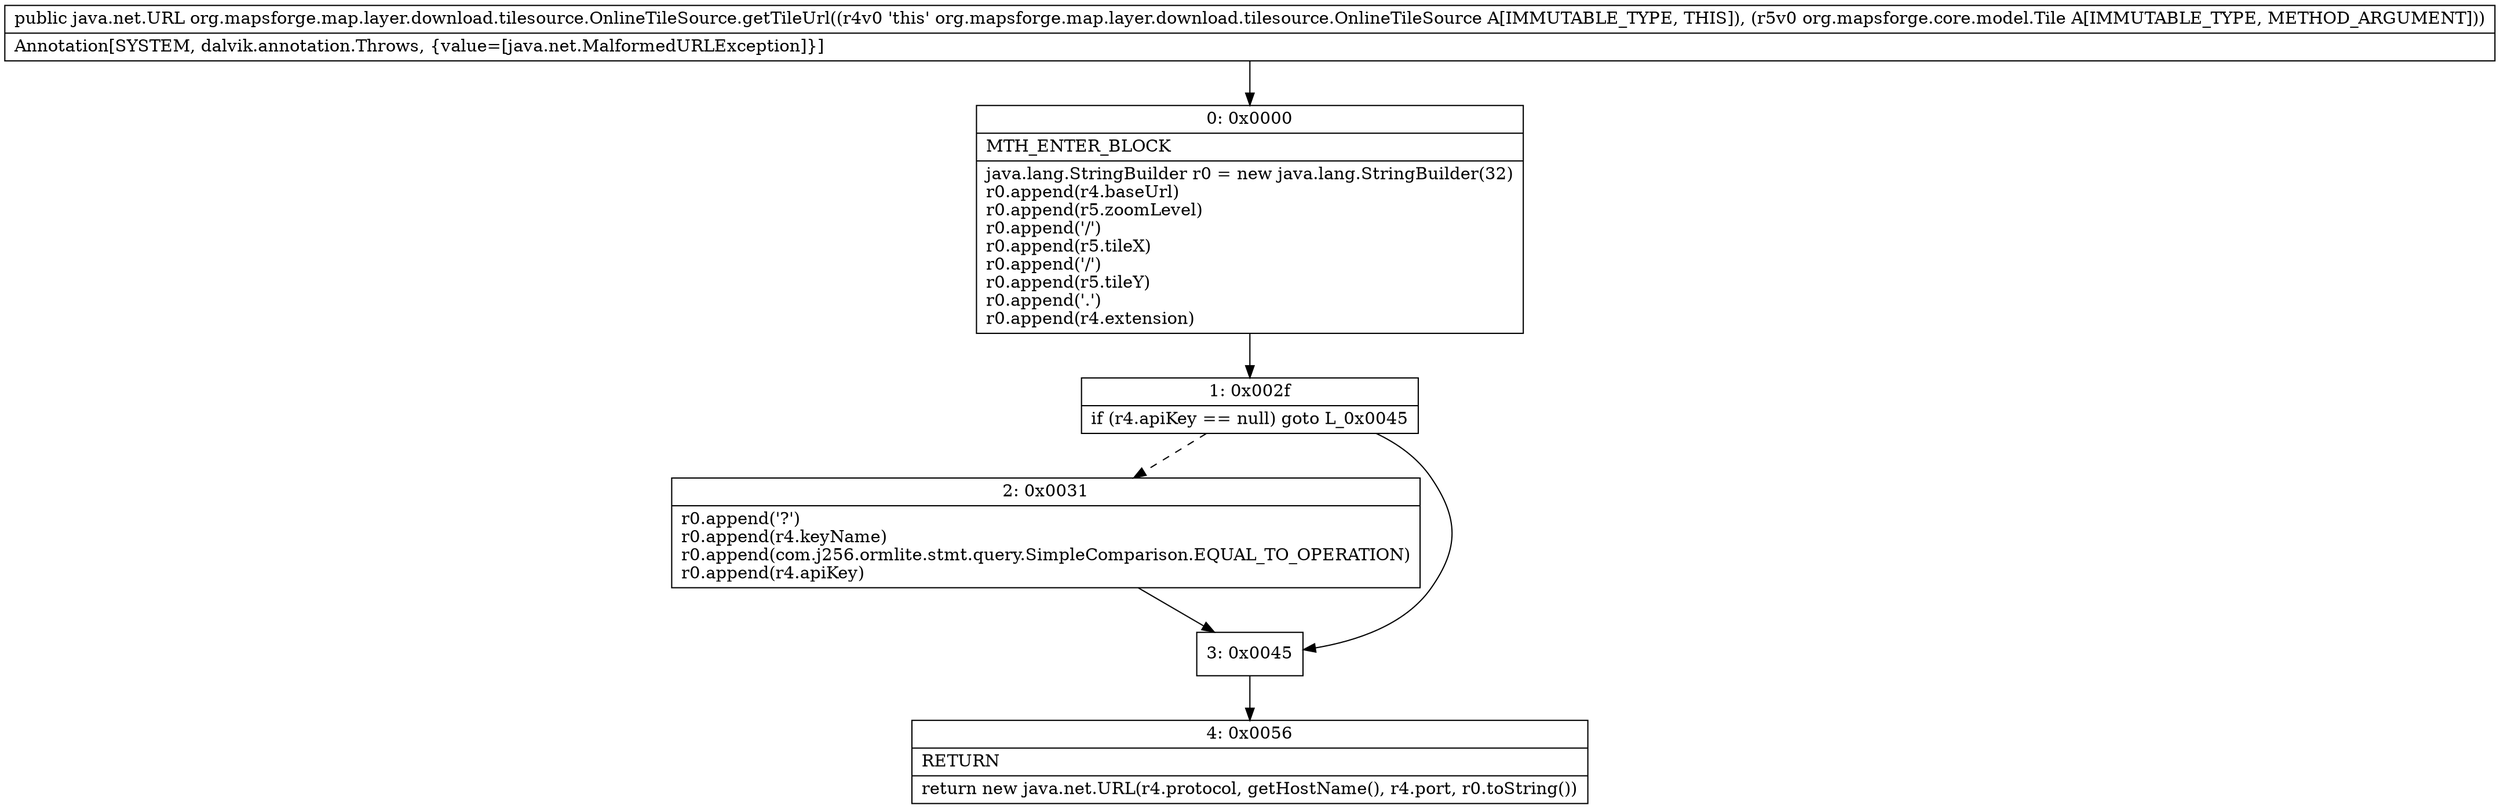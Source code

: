 digraph "CFG fororg.mapsforge.map.layer.download.tilesource.OnlineTileSource.getTileUrl(Lorg\/mapsforge\/core\/model\/Tile;)Ljava\/net\/URL;" {
Node_0 [shape=record,label="{0\:\ 0x0000|MTH_ENTER_BLOCK\l|java.lang.StringBuilder r0 = new java.lang.StringBuilder(32)\lr0.append(r4.baseUrl)\lr0.append(r5.zoomLevel)\lr0.append('\/')\lr0.append(r5.tileX)\lr0.append('\/')\lr0.append(r5.tileY)\lr0.append('.')\lr0.append(r4.extension)\l}"];
Node_1 [shape=record,label="{1\:\ 0x002f|if (r4.apiKey == null) goto L_0x0045\l}"];
Node_2 [shape=record,label="{2\:\ 0x0031|r0.append('?')\lr0.append(r4.keyName)\lr0.append(com.j256.ormlite.stmt.query.SimpleComparison.EQUAL_TO_OPERATION)\lr0.append(r4.apiKey)\l}"];
Node_3 [shape=record,label="{3\:\ 0x0045}"];
Node_4 [shape=record,label="{4\:\ 0x0056|RETURN\l|return new java.net.URL(r4.protocol, getHostName(), r4.port, r0.toString())\l}"];
MethodNode[shape=record,label="{public java.net.URL org.mapsforge.map.layer.download.tilesource.OnlineTileSource.getTileUrl((r4v0 'this' org.mapsforge.map.layer.download.tilesource.OnlineTileSource A[IMMUTABLE_TYPE, THIS]), (r5v0 org.mapsforge.core.model.Tile A[IMMUTABLE_TYPE, METHOD_ARGUMENT]))  | Annotation[SYSTEM, dalvik.annotation.Throws, \{value=[java.net.MalformedURLException]\}]\l}"];
MethodNode -> Node_0;
Node_0 -> Node_1;
Node_1 -> Node_2[style=dashed];
Node_1 -> Node_3;
Node_2 -> Node_3;
Node_3 -> Node_4;
}

